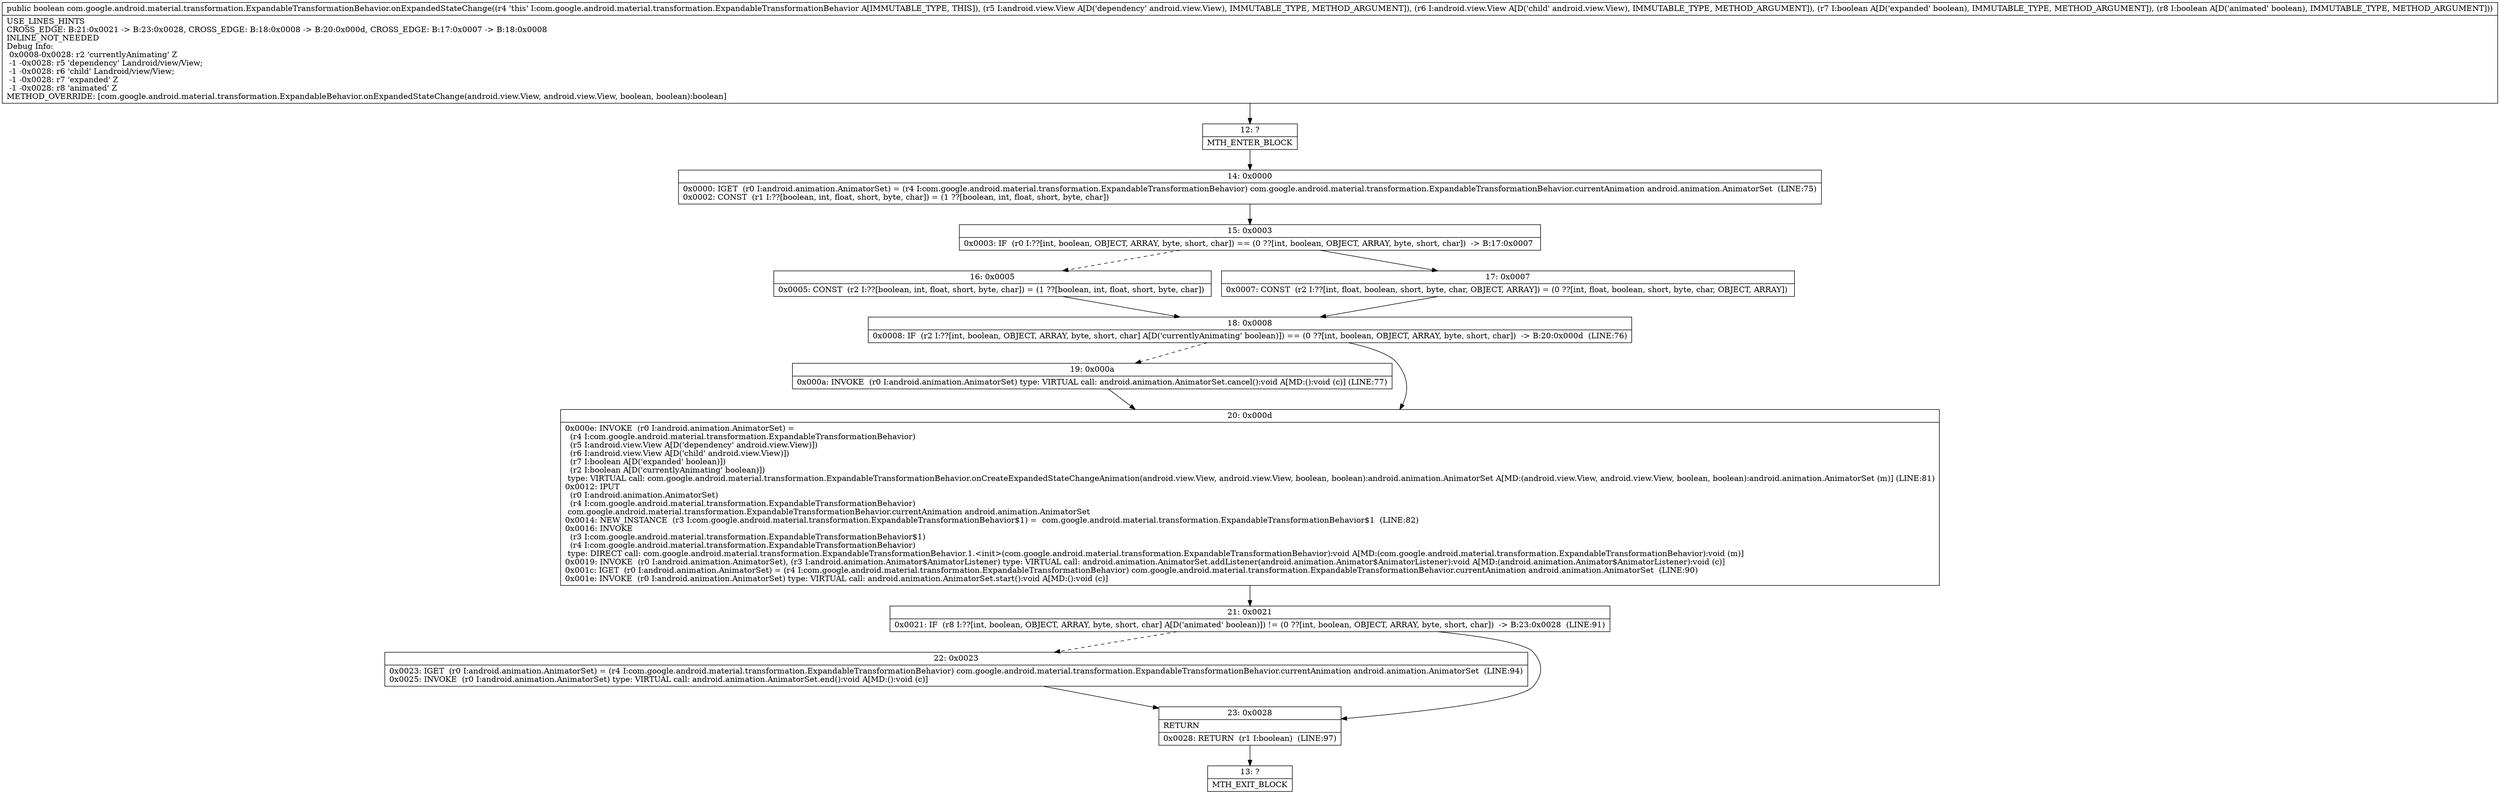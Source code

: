 digraph "CFG forcom.google.android.material.transformation.ExpandableTransformationBehavior.onExpandedStateChange(Landroid\/view\/View;Landroid\/view\/View;ZZ)Z" {
Node_12 [shape=record,label="{12\:\ ?|MTH_ENTER_BLOCK\l}"];
Node_14 [shape=record,label="{14\:\ 0x0000|0x0000: IGET  (r0 I:android.animation.AnimatorSet) = (r4 I:com.google.android.material.transformation.ExpandableTransformationBehavior) com.google.android.material.transformation.ExpandableTransformationBehavior.currentAnimation android.animation.AnimatorSet  (LINE:75)\l0x0002: CONST  (r1 I:??[boolean, int, float, short, byte, char]) = (1 ??[boolean, int, float, short, byte, char]) \l}"];
Node_15 [shape=record,label="{15\:\ 0x0003|0x0003: IF  (r0 I:??[int, boolean, OBJECT, ARRAY, byte, short, char]) == (0 ??[int, boolean, OBJECT, ARRAY, byte, short, char])  \-\> B:17:0x0007 \l}"];
Node_16 [shape=record,label="{16\:\ 0x0005|0x0005: CONST  (r2 I:??[boolean, int, float, short, byte, char]) = (1 ??[boolean, int, float, short, byte, char]) \l}"];
Node_18 [shape=record,label="{18\:\ 0x0008|0x0008: IF  (r2 I:??[int, boolean, OBJECT, ARRAY, byte, short, char] A[D('currentlyAnimating' boolean)]) == (0 ??[int, boolean, OBJECT, ARRAY, byte, short, char])  \-\> B:20:0x000d  (LINE:76)\l}"];
Node_19 [shape=record,label="{19\:\ 0x000a|0x000a: INVOKE  (r0 I:android.animation.AnimatorSet) type: VIRTUAL call: android.animation.AnimatorSet.cancel():void A[MD:():void (c)] (LINE:77)\l}"];
Node_20 [shape=record,label="{20\:\ 0x000d|0x000e: INVOKE  (r0 I:android.animation.AnimatorSet) = \l  (r4 I:com.google.android.material.transformation.ExpandableTransformationBehavior)\l  (r5 I:android.view.View A[D('dependency' android.view.View)])\l  (r6 I:android.view.View A[D('child' android.view.View)])\l  (r7 I:boolean A[D('expanded' boolean)])\l  (r2 I:boolean A[D('currentlyAnimating' boolean)])\l type: VIRTUAL call: com.google.android.material.transformation.ExpandableTransformationBehavior.onCreateExpandedStateChangeAnimation(android.view.View, android.view.View, boolean, boolean):android.animation.AnimatorSet A[MD:(android.view.View, android.view.View, boolean, boolean):android.animation.AnimatorSet (m)] (LINE:81)\l0x0012: IPUT  \l  (r0 I:android.animation.AnimatorSet)\l  (r4 I:com.google.android.material.transformation.ExpandableTransformationBehavior)\l com.google.android.material.transformation.ExpandableTransformationBehavior.currentAnimation android.animation.AnimatorSet \l0x0014: NEW_INSTANCE  (r3 I:com.google.android.material.transformation.ExpandableTransformationBehavior$1) =  com.google.android.material.transformation.ExpandableTransformationBehavior$1  (LINE:82)\l0x0016: INVOKE  \l  (r3 I:com.google.android.material.transformation.ExpandableTransformationBehavior$1)\l  (r4 I:com.google.android.material.transformation.ExpandableTransformationBehavior)\l type: DIRECT call: com.google.android.material.transformation.ExpandableTransformationBehavior.1.\<init\>(com.google.android.material.transformation.ExpandableTransformationBehavior):void A[MD:(com.google.android.material.transformation.ExpandableTransformationBehavior):void (m)]\l0x0019: INVOKE  (r0 I:android.animation.AnimatorSet), (r3 I:android.animation.Animator$AnimatorListener) type: VIRTUAL call: android.animation.AnimatorSet.addListener(android.animation.Animator$AnimatorListener):void A[MD:(android.animation.Animator$AnimatorListener):void (c)]\l0x001c: IGET  (r0 I:android.animation.AnimatorSet) = (r4 I:com.google.android.material.transformation.ExpandableTransformationBehavior) com.google.android.material.transformation.ExpandableTransformationBehavior.currentAnimation android.animation.AnimatorSet  (LINE:90)\l0x001e: INVOKE  (r0 I:android.animation.AnimatorSet) type: VIRTUAL call: android.animation.AnimatorSet.start():void A[MD:():void (c)]\l}"];
Node_21 [shape=record,label="{21\:\ 0x0021|0x0021: IF  (r8 I:??[int, boolean, OBJECT, ARRAY, byte, short, char] A[D('animated' boolean)]) != (0 ??[int, boolean, OBJECT, ARRAY, byte, short, char])  \-\> B:23:0x0028  (LINE:91)\l}"];
Node_22 [shape=record,label="{22\:\ 0x0023|0x0023: IGET  (r0 I:android.animation.AnimatorSet) = (r4 I:com.google.android.material.transformation.ExpandableTransformationBehavior) com.google.android.material.transformation.ExpandableTransformationBehavior.currentAnimation android.animation.AnimatorSet  (LINE:94)\l0x0025: INVOKE  (r0 I:android.animation.AnimatorSet) type: VIRTUAL call: android.animation.AnimatorSet.end():void A[MD:():void (c)]\l}"];
Node_23 [shape=record,label="{23\:\ 0x0028|RETURN\l|0x0028: RETURN  (r1 I:boolean)  (LINE:97)\l}"];
Node_13 [shape=record,label="{13\:\ ?|MTH_EXIT_BLOCK\l}"];
Node_17 [shape=record,label="{17\:\ 0x0007|0x0007: CONST  (r2 I:??[int, float, boolean, short, byte, char, OBJECT, ARRAY]) = (0 ??[int, float, boolean, short, byte, char, OBJECT, ARRAY]) \l}"];
MethodNode[shape=record,label="{public boolean com.google.android.material.transformation.ExpandableTransformationBehavior.onExpandedStateChange((r4 'this' I:com.google.android.material.transformation.ExpandableTransformationBehavior A[IMMUTABLE_TYPE, THIS]), (r5 I:android.view.View A[D('dependency' android.view.View), IMMUTABLE_TYPE, METHOD_ARGUMENT]), (r6 I:android.view.View A[D('child' android.view.View), IMMUTABLE_TYPE, METHOD_ARGUMENT]), (r7 I:boolean A[D('expanded' boolean), IMMUTABLE_TYPE, METHOD_ARGUMENT]), (r8 I:boolean A[D('animated' boolean), IMMUTABLE_TYPE, METHOD_ARGUMENT]))  | USE_LINES_HINTS\lCROSS_EDGE: B:21:0x0021 \-\> B:23:0x0028, CROSS_EDGE: B:18:0x0008 \-\> B:20:0x000d, CROSS_EDGE: B:17:0x0007 \-\> B:18:0x0008\lINLINE_NOT_NEEDED\lDebug Info:\l  0x0008\-0x0028: r2 'currentlyAnimating' Z\l  \-1 \-0x0028: r5 'dependency' Landroid\/view\/View;\l  \-1 \-0x0028: r6 'child' Landroid\/view\/View;\l  \-1 \-0x0028: r7 'expanded' Z\l  \-1 \-0x0028: r8 'animated' Z\lMETHOD_OVERRIDE: [com.google.android.material.transformation.ExpandableBehavior.onExpandedStateChange(android.view.View, android.view.View, boolean, boolean):boolean]\l}"];
MethodNode -> Node_12;Node_12 -> Node_14;
Node_14 -> Node_15;
Node_15 -> Node_16[style=dashed];
Node_15 -> Node_17;
Node_16 -> Node_18;
Node_18 -> Node_19[style=dashed];
Node_18 -> Node_20;
Node_19 -> Node_20;
Node_20 -> Node_21;
Node_21 -> Node_22[style=dashed];
Node_21 -> Node_23;
Node_22 -> Node_23;
Node_23 -> Node_13;
Node_17 -> Node_18;
}

